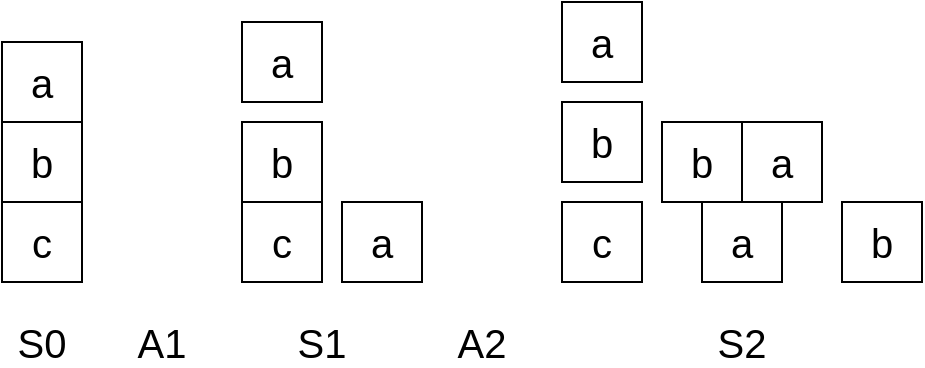 <mxfile version="12.2.9" type="device" pages="2"><diagram id="iO6gpJ6oGEf5Q8ChMGVj" name="Q2"><mxGraphModel dx="1422" dy="713" grid="1" gridSize="10" guides="1" tooltips="1" connect="1" arrows="1" fold="1" page="1" pageScale="1" pageWidth="827" pageHeight="1169" math="0" shadow="0"><root><mxCell id="h0wWsu0oN5cpW4bjMhbq-0"/><mxCell id="h0wWsu0oN5cpW4bjMhbq-1" parent="h0wWsu0oN5cpW4bjMhbq-0"/><mxCell id="h0wWsu0oN5cpW4bjMhbq-2" value="a" style="whiteSpace=wrap;html=1;aspect=fixed;fontSize=20;" vertex="1" parent="h0wWsu0oN5cpW4bjMhbq-1"><mxGeometry x="120" y="280" width="40" height="40" as="geometry"/></mxCell><mxCell id="h0wWsu0oN5cpW4bjMhbq-3" value="b" style="whiteSpace=wrap;html=1;aspect=fixed;fontSize=20;" vertex="1" parent="h0wWsu0oN5cpW4bjMhbq-1"><mxGeometry x="120" y="320" width="40" height="40" as="geometry"/></mxCell><mxCell id="h0wWsu0oN5cpW4bjMhbq-4" value="c" style="whiteSpace=wrap;html=1;aspect=fixed;fontSize=20;" vertex="1" parent="h0wWsu0oN5cpW4bjMhbq-1"><mxGeometry x="120" y="360" width="40" height="40" as="geometry"/></mxCell><mxCell id="h0wWsu0oN5cpW4bjMhbq-5" value="S0" style="text;html=1;strokeColor=none;fillColor=none;align=center;verticalAlign=middle;whiteSpace=wrap;rounded=0;fontSize=20;" vertex="1" parent="h0wWsu0oN5cpW4bjMhbq-1"><mxGeometry x="120" y="420" width="40" height="20" as="geometry"/></mxCell><mxCell id="h0wWsu0oN5cpW4bjMhbq-6" value="A1" style="text;html=1;strokeColor=none;fillColor=none;align=center;verticalAlign=middle;whiteSpace=wrap;rounded=0;fontSize=20;" vertex="1" parent="h0wWsu0oN5cpW4bjMhbq-1"><mxGeometry x="180" y="420" width="40" height="20" as="geometry"/></mxCell><mxCell id="h0wWsu0oN5cpW4bjMhbq-7" value="S1" style="text;html=1;strokeColor=none;fillColor=none;align=center;verticalAlign=middle;whiteSpace=wrap;rounded=0;fontSize=20;" vertex="1" parent="h0wWsu0oN5cpW4bjMhbq-1"><mxGeometry x="260" y="420" width="40" height="20" as="geometry"/></mxCell><mxCell id="h0wWsu0oN5cpW4bjMhbq-8" value="a" style="whiteSpace=wrap;html=1;aspect=fixed;fontSize=20;" vertex="1" parent="h0wWsu0oN5cpW4bjMhbq-1"><mxGeometry x="290" y="360" width="40" height="40" as="geometry"/></mxCell><mxCell id="h0wWsu0oN5cpW4bjMhbq-9" value="c" style="whiteSpace=wrap;html=1;aspect=fixed;fontSize=20;" vertex="1" parent="h0wWsu0oN5cpW4bjMhbq-1"><mxGeometry x="240" y="360" width="40" height="40" as="geometry"/></mxCell><mxCell id="h0wWsu0oN5cpW4bjMhbq-10" value="b" style="whiteSpace=wrap;html=1;aspect=fixed;fontSize=20;" vertex="1" parent="h0wWsu0oN5cpW4bjMhbq-1"><mxGeometry x="240" y="320" width="40" height="40" as="geometry"/></mxCell><mxCell id="h0wWsu0oN5cpW4bjMhbq-11" value="A2" style="text;html=1;strokeColor=none;fillColor=none;align=center;verticalAlign=middle;whiteSpace=wrap;rounded=0;fontSize=20;" vertex="1" parent="h0wWsu0oN5cpW4bjMhbq-1"><mxGeometry x="340" y="420" width="40" height="20" as="geometry"/></mxCell><mxCell id="h0wWsu0oN5cpW4bjMhbq-12" value="a" style="whiteSpace=wrap;html=1;aspect=fixed;fontSize=20;" vertex="1" parent="h0wWsu0oN5cpW4bjMhbq-1"><mxGeometry x="240" y="270" width="40" height="40" as="geometry"/></mxCell><mxCell id="h0wWsu0oN5cpW4bjMhbq-13" value="a" style="whiteSpace=wrap;html=1;aspect=fixed;fontSize=20;" vertex="1" parent="h0wWsu0oN5cpW4bjMhbq-1"><mxGeometry x="470" y="360" width="40" height="40" as="geometry"/></mxCell><mxCell id="h0wWsu0oN5cpW4bjMhbq-14" value="c" style="whiteSpace=wrap;html=1;aspect=fixed;fontSize=20;" vertex="1" parent="h0wWsu0oN5cpW4bjMhbq-1"><mxGeometry x="400" y="360" width="40" height="40" as="geometry"/></mxCell><mxCell id="h0wWsu0oN5cpW4bjMhbq-15" value="b" style="whiteSpace=wrap;html=1;aspect=fixed;fontSize=20;" vertex="1" parent="h0wWsu0oN5cpW4bjMhbq-1"><mxGeometry x="400" y="310" width="40" height="40" as="geometry"/></mxCell><mxCell id="h0wWsu0oN5cpW4bjMhbq-16" value="a" style="whiteSpace=wrap;html=1;aspect=fixed;fontSize=20;" vertex="1" parent="h0wWsu0oN5cpW4bjMhbq-1"><mxGeometry x="400" y="260" width="40" height="40" as="geometry"/></mxCell><mxCell id="h0wWsu0oN5cpW4bjMhbq-17" value="S2" style="text;html=1;strokeColor=none;fillColor=none;align=center;verticalAlign=middle;whiteSpace=wrap;rounded=0;fontSize=20;" vertex="1" parent="h0wWsu0oN5cpW4bjMhbq-1"><mxGeometry x="470" y="420" width="40" height="20" as="geometry"/></mxCell><mxCell id="h0wWsu0oN5cpW4bjMhbq-18" value="a" style="whiteSpace=wrap;html=1;aspect=fixed;fontSize=20;" vertex="1" parent="h0wWsu0oN5cpW4bjMhbq-1"><mxGeometry x="490" y="320" width="40" height="40" as="geometry"/></mxCell><mxCell id="h0wWsu0oN5cpW4bjMhbq-20" value="b" style="whiteSpace=wrap;html=1;aspect=fixed;fontSize=20;" vertex="1" parent="h0wWsu0oN5cpW4bjMhbq-1"><mxGeometry x="450" y="320" width="40" height="40" as="geometry"/></mxCell><mxCell id="h0wWsu0oN5cpW4bjMhbq-21" value="b" style="whiteSpace=wrap;html=1;aspect=fixed;fontSize=20;" vertex="1" parent="h0wWsu0oN5cpW4bjMhbq-1"><mxGeometry x="540" y="360" width="40" height="40" as="geometry"/></mxCell></root></mxGraphModel></diagram><diagram id="zz7pFEUcM8YmRBRWk7L9" name="Q3"><mxGraphModel dx="830" dy="1112" grid="1" gridSize="10" guides="1" tooltips="1" connect="1" arrows="1" fold="1" page="1" pageScale="1" pageWidth="827" pageHeight="1169" math="1" shadow="0"><root><mxCell id="0"/><mxCell id="1" parent="0"/><mxCell id="tusikfSbpfkz6USzBtWy-3" style="rounded=0;orthogonalLoop=1;jettySize=auto;html=1;exitX=0.5;exitY=1;exitDx=0;exitDy=0;entryX=0.5;entryY=0;entryDx=0;entryDy=0;fontSize=20;" parent="1" source="tusikfSbpfkz6USzBtWy-1" target="tusikfSbpfkz6USzBtWy-2" edge="1"><mxGeometry relative="1" as="geometry"/></mxCell><mxCell id="tusikfSbpfkz6USzBtWy-5" style="edgeStyle=none;rounded=0;orthogonalLoop=1;jettySize=auto;html=1;exitX=0.5;exitY=1;exitDx=0;exitDy=0;entryX=0.5;entryY=0;entryDx=0;entryDy=0;fontSize=20;" parent="1" source="tusikfSbpfkz6USzBtWy-1" target="tusikfSbpfkz6USzBtWy-4" edge="1"><mxGeometry relative="1" as="geometry"/></mxCell><mxCell id="tusikfSbpfkz6USzBtWy-1" value="`a`" style="ellipse;whiteSpace=wrap;html=1;aspect=fixed;fontSize=20;" parent="1" vertex="1"><mxGeometry x="200" y="200" width="40" height="40" as="geometry"/></mxCell><mxCell id="tusikfSbpfkz6USzBtWy-7" style="edgeStyle=none;rounded=0;orthogonalLoop=1;jettySize=auto;html=1;exitX=0.5;exitY=1;exitDx=0;exitDy=0;entryX=0.5;entryY=0;entryDx=0;entryDy=0;fontSize=20;" parent="1" source="tusikfSbpfkz6USzBtWy-2" target="tusikfSbpfkz6USzBtWy-6" edge="1"><mxGeometry relative="1" as="geometry"/></mxCell><mxCell id="tusikfSbpfkz6USzBtWy-2" value="`b`" style="ellipse;whiteSpace=wrap;html=1;aspect=fixed;fontSize=20;" parent="1" vertex="1"><mxGeometry x="160" y="270" width="40" height="40" as="geometry"/></mxCell><mxCell id="tusikfSbpfkz6USzBtWy-8" style="edgeStyle=none;rounded=0;orthogonalLoop=1;jettySize=auto;html=1;exitX=0.5;exitY=1;exitDx=0;exitDy=0;entryX=0.5;entryY=0;entryDx=0;entryDy=0;fontSize=20;" parent="1" source="tusikfSbpfkz6USzBtWy-4" target="tusikfSbpfkz6USzBtWy-6" edge="1"><mxGeometry relative="1" as="geometry"/></mxCell><mxCell id="ejiqmSYyGAUMcrnNIFER-1" style="rounded=0;orthogonalLoop=1;jettySize=auto;html=1;exitX=0.5;exitY=1;exitDx=0;exitDy=0;entryX=0.5;entryY=0;entryDx=0;entryDy=0;" edge="1" parent="1" source="tusikfSbpfkz6USzBtWy-4" target="tusikfSbpfkz6USzBtWy-9"><mxGeometry relative="1" as="geometry"/></mxCell><mxCell id="tusikfSbpfkz6USzBtWy-4" value="`c`" style="ellipse;whiteSpace=wrap;html=1;aspect=fixed;fontSize=20;" parent="1" vertex="1"><mxGeometry x="240" y="270" width="40" height="40" as="geometry"/></mxCell><mxCell id="tusikfSbpfkz6USzBtWy-6" value="`d`" style="ellipse;whiteSpace=wrap;html=1;aspect=fixed;fontSize=20;" parent="1" vertex="1"><mxGeometry x="200" y="340" width="40" height="40" as="geometry"/></mxCell><mxCell id="tusikfSbpfkz6USzBtWy-9" value="`e`" style="ellipse;whiteSpace=wrap;html=1;aspect=fixed;fontSize=20;" parent="1" vertex="1"><mxGeometry x="280" y="340" width="40" height="40" as="geometry"/></mxCell><mxCell id="tusikfSbpfkz6USzBtWy-11" value="" style="rounded=0;whiteSpace=wrap;html=1;fontSize=20;strokeColor=none;" parent="1" vertex="1"><mxGeometry x="160" y="390" width="190" height="20" as="geometry"/></mxCell></root></mxGraphModel></diagram></mxfile>